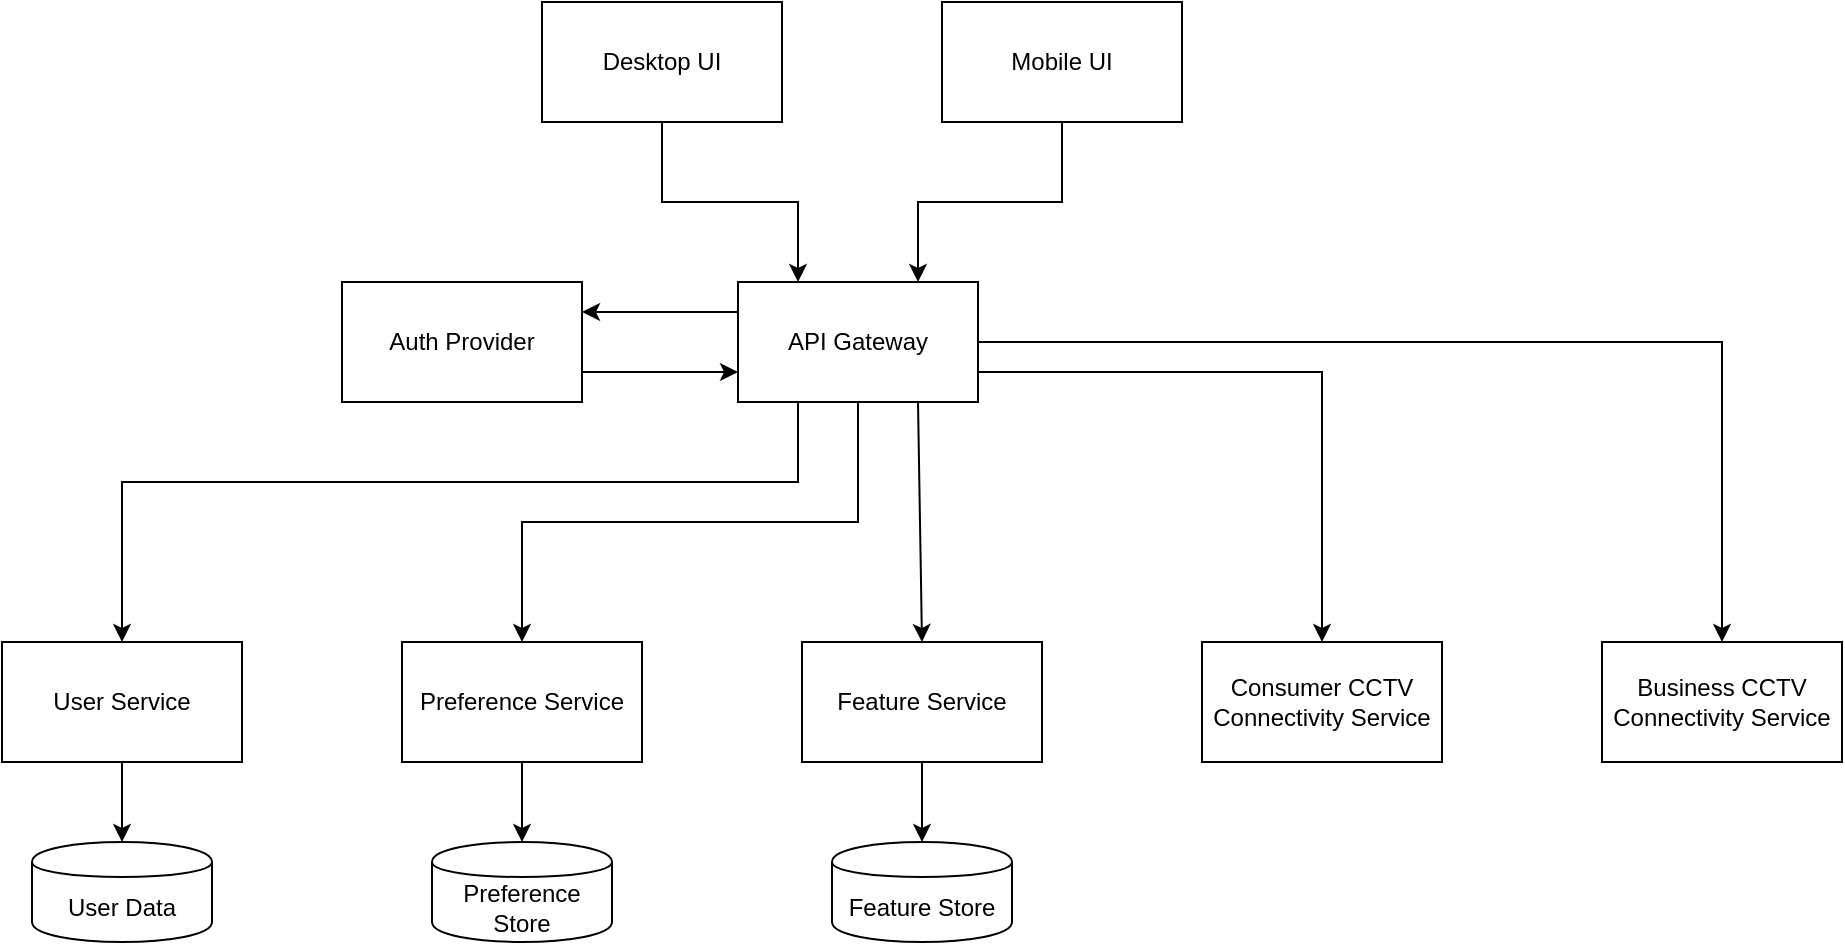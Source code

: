 <mxfile version="14.4.4" type="github">
  <diagram id="vnQc-Ibh3bxFLK3tPflv" name="Page-1">
    <mxGraphModel dx="868" dy="492" grid="1" gridSize="10" guides="1" tooltips="1" connect="1" arrows="1" fold="1" page="1" pageScale="1" pageWidth="850" pageHeight="1100" math="0" shadow="0">
      <root>
        <mxCell id="0" />
        <mxCell id="1" parent="0" />
        <mxCell id="9rL7f96wD4QYRrFU4fa1-5" value="" style="edgeStyle=orthogonalEdgeStyle;rounded=0;orthogonalLoop=1;jettySize=auto;html=1;entryX=0.25;entryY=0;entryDx=0;entryDy=0;" edge="1" parent="1" source="9rL7f96wD4QYRrFU4fa1-1" target="9rL7f96wD4QYRrFU4fa1-4">
          <mxGeometry relative="1" as="geometry" />
        </mxCell>
        <mxCell id="9rL7f96wD4QYRrFU4fa1-1" value="Desktop UI" style="rounded=0;whiteSpace=wrap;html=1;" vertex="1" parent="1">
          <mxGeometry x="360" y="230" width="120" height="60" as="geometry" />
        </mxCell>
        <mxCell id="9rL7f96wD4QYRrFU4fa1-9" value="" style="edgeStyle=orthogonalEdgeStyle;rounded=0;orthogonalLoop=1;jettySize=auto;html=1;entryX=0.75;entryY=0;entryDx=0;entryDy=0;" edge="1" parent="1" source="9rL7f96wD4QYRrFU4fa1-2" target="9rL7f96wD4QYRrFU4fa1-4">
          <mxGeometry relative="1" as="geometry">
            <mxPoint x="620" y="370" as="targetPoint" />
          </mxGeometry>
        </mxCell>
        <mxCell id="9rL7f96wD4QYRrFU4fa1-2" value="Mobile UI" style="whiteSpace=wrap;html=1;rounded=0;" vertex="1" parent="1">
          <mxGeometry x="560" y="230" width="120" height="60" as="geometry" />
        </mxCell>
        <mxCell id="9rL7f96wD4QYRrFU4fa1-11" value="" style="edgeStyle=orthogonalEdgeStyle;rounded=0;orthogonalLoop=1;jettySize=auto;html=1;entryX=1;entryY=0.25;entryDx=0;entryDy=0;exitX=0;exitY=0.25;exitDx=0;exitDy=0;" edge="1" parent="1" source="9rL7f96wD4QYRrFU4fa1-4" target="9rL7f96wD4QYRrFU4fa1-10">
          <mxGeometry relative="1" as="geometry" />
        </mxCell>
        <mxCell id="9rL7f96wD4QYRrFU4fa1-14" value="" style="edgeStyle=orthogonalEdgeStyle;rounded=0;orthogonalLoop=1;jettySize=auto;html=1;exitX=0.25;exitY=1;exitDx=0;exitDy=0;" edge="1" parent="1" source="9rL7f96wD4QYRrFU4fa1-4" target="9rL7f96wD4QYRrFU4fa1-13">
          <mxGeometry relative="1" as="geometry">
            <Array as="points">
              <mxPoint x="488" y="470" />
              <mxPoint x="150" y="470" />
            </Array>
          </mxGeometry>
        </mxCell>
        <mxCell id="9rL7f96wD4QYRrFU4fa1-18" value="" style="edgeStyle=orthogonalEdgeStyle;rounded=0;orthogonalLoop=1;jettySize=auto;html=1;exitX=0.5;exitY=1;exitDx=0;exitDy=0;entryX=0.5;entryY=0;entryDx=0;entryDy=0;" edge="1" parent="1" source="9rL7f96wD4QYRrFU4fa1-4" target="9rL7f96wD4QYRrFU4fa1-17">
          <mxGeometry relative="1" as="geometry">
            <Array as="points">
              <mxPoint x="518" y="490" />
              <mxPoint x="350" y="490" />
            </Array>
          </mxGeometry>
        </mxCell>
        <mxCell id="9rL7f96wD4QYRrFU4fa1-4" value="API Gateway" style="whiteSpace=wrap;html=1;rounded=0;" vertex="1" parent="1">
          <mxGeometry x="458" y="370" width="120" height="60" as="geometry" />
        </mxCell>
        <mxCell id="9rL7f96wD4QYRrFU4fa1-10" value="Auth Provider" style="whiteSpace=wrap;html=1;rounded=0;" vertex="1" parent="1">
          <mxGeometry x="260" y="370" width="120" height="60" as="geometry" />
        </mxCell>
        <mxCell id="9rL7f96wD4QYRrFU4fa1-12" value="" style="endArrow=classic;html=1;exitX=1;exitY=0.75;exitDx=0;exitDy=0;entryX=0;entryY=0.75;entryDx=0;entryDy=0;" edge="1" parent="1" source="9rL7f96wD4QYRrFU4fa1-10" target="9rL7f96wD4QYRrFU4fa1-4">
          <mxGeometry width="50" height="50" relative="1" as="geometry">
            <mxPoint x="400" y="480" as="sourcePoint" />
            <mxPoint x="450" y="430" as="targetPoint" />
          </mxGeometry>
        </mxCell>
        <mxCell id="9rL7f96wD4QYRrFU4fa1-16" value="" style="edgeStyle=orthogonalEdgeStyle;rounded=0;orthogonalLoop=1;jettySize=auto;html=1;" edge="1" parent="1" source="9rL7f96wD4QYRrFU4fa1-13" target="9rL7f96wD4QYRrFU4fa1-15">
          <mxGeometry relative="1" as="geometry" />
        </mxCell>
        <mxCell id="9rL7f96wD4QYRrFU4fa1-13" value="User Service" style="whiteSpace=wrap;html=1;rounded=0;" vertex="1" parent="1">
          <mxGeometry x="90" y="550" width="120" height="60" as="geometry" />
        </mxCell>
        <mxCell id="9rL7f96wD4QYRrFU4fa1-15" value="User Data" style="shape=cylinder;whiteSpace=wrap;html=1;boundedLbl=1;backgroundOutline=1;rounded=0;" vertex="1" parent="1">
          <mxGeometry x="105" y="650" width="90" height="50" as="geometry" />
        </mxCell>
        <mxCell id="9rL7f96wD4QYRrFU4fa1-20" value="" style="edgeStyle=orthogonalEdgeStyle;rounded=0;orthogonalLoop=1;jettySize=auto;html=1;entryX=0.5;entryY=0;entryDx=0;entryDy=0;" edge="1" parent="1" source="9rL7f96wD4QYRrFU4fa1-17" target="9rL7f96wD4QYRrFU4fa1-21">
          <mxGeometry relative="1" as="geometry">
            <mxPoint x="370" y="650" as="targetPoint" />
          </mxGeometry>
        </mxCell>
        <mxCell id="9rL7f96wD4QYRrFU4fa1-17" value="Preference Service" style="whiteSpace=wrap;html=1;rounded=0;" vertex="1" parent="1">
          <mxGeometry x="290" y="550" width="120" height="60" as="geometry" />
        </mxCell>
        <mxCell id="9rL7f96wD4QYRrFU4fa1-21" value="Preference Store" style="shape=cylinder;whiteSpace=wrap;html=1;boundedLbl=1;backgroundOutline=1;rounded=0;" vertex="1" parent="1">
          <mxGeometry x="305" y="650" width="90" height="50" as="geometry" />
        </mxCell>
        <mxCell id="9rL7f96wD4QYRrFU4fa1-22" value="Feature Service" style="whiteSpace=wrap;html=1;rounded=0;" vertex="1" parent="1">
          <mxGeometry x="490" y="550" width="120" height="60" as="geometry" />
        </mxCell>
        <mxCell id="9rL7f96wD4QYRrFU4fa1-23" value="Feature Store" style="shape=cylinder;whiteSpace=wrap;html=1;boundedLbl=1;backgroundOutline=1;rounded=0;" vertex="1" parent="1">
          <mxGeometry x="505" y="650" width="90" height="50" as="geometry" />
        </mxCell>
        <mxCell id="9rL7f96wD4QYRrFU4fa1-24" value="" style="endArrow=classic;html=1;entryX=0.5;entryY=0;entryDx=0;entryDy=0;exitX=0.5;exitY=1;exitDx=0;exitDy=0;" edge="1" parent="1" source="9rL7f96wD4QYRrFU4fa1-22" target="9rL7f96wD4QYRrFU4fa1-23">
          <mxGeometry width="50" height="50" relative="1" as="geometry">
            <mxPoint x="400" y="580" as="sourcePoint" />
            <mxPoint x="450" y="530" as="targetPoint" />
          </mxGeometry>
        </mxCell>
        <mxCell id="9rL7f96wD4QYRrFU4fa1-25" value="" style="endArrow=classic;html=1;entryX=0.5;entryY=0;entryDx=0;entryDy=0;exitX=0.75;exitY=1;exitDx=0;exitDy=0;" edge="1" parent="1" source="9rL7f96wD4QYRrFU4fa1-4" target="9rL7f96wD4QYRrFU4fa1-22">
          <mxGeometry width="50" height="50" relative="1" as="geometry">
            <mxPoint x="400" y="580" as="sourcePoint" />
            <mxPoint x="450" y="530" as="targetPoint" />
            <Array as="points" />
          </mxGeometry>
        </mxCell>
        <mxCell id="9rL7f96wD4QYRrFU4fa1-26" value="Consumer CCTV Connectivity Service" style="whiteSpace=wrap;html=1;rounded=0;" vertex="1" parent="1">
          <mxGeometry x="690" y="550" width="120" height="60" as="geometry" />
        </mxCell>
        <mxCell id="9rL7f96wD4QYRrFU4fa1-27" value="" style="endArrow=classic;html=1;entryX=0.5;entryY=0;entryDx=0;entryDy=0;exitX=1;exitY=0.75;exitDx=0;exitDy=0;rounded=0;" edge="1" parent="1" source="9rL7f96wD4QYRrFU4fa1-4" target="9rL7f96wD4QYRrFU4fa1-26">
          <mxGeometry width="50" height="50" relative="1" as="geometry">
            <mxPoint x="578" y="440" as="sourcePoint" />
            <mxPoint x="670" y="520" as="targetPoint" />
            <Array as="points">
              <mxPoint x="750" y="415" />
            </Array>
          </mxGeometry>
        </mxCell>
        <mxCell id="9rL7f96wD4QYRrFU4fa1-28" value="Business CCTV Connectivity Service" style="whiteSpace=wrap;html=1;rounded=0;" vertex="1" parent="1">
          <mxGeometry x="890" y="550" width="120" height="60" as="geometry" />
        </mxCell>
        <mxCell id="9rL7f96wD4QYRrFU4fa1-29" value="" style="endArrow=classic;html=1;entryX=0.5;entryY=0;entryDx=0;entryDy=0;exitX=1;exitY=0.5;exitDx=0;exitDy=0;rounded=0;" edge="1" parent="1" source="9rL7f96wD4QYRrFU4fa1-4" target="9rL7f96wD4QYRrFU4fa1-28">
          <mxGeometry width="50" height="50" relative="1" as="geometry">
            <mxPoint x="630" y="570" as="sourcePoint" />
            <mxPoint x="680" y="520" as="targetPoint" />
            <Array as="points">
              <mxPoint x="950" y="400" />
            </Array>
          </mxGeometry>
        </mxCell>
      </root>
    </mxGraphModel>
  </diagram>
</mxfile>

